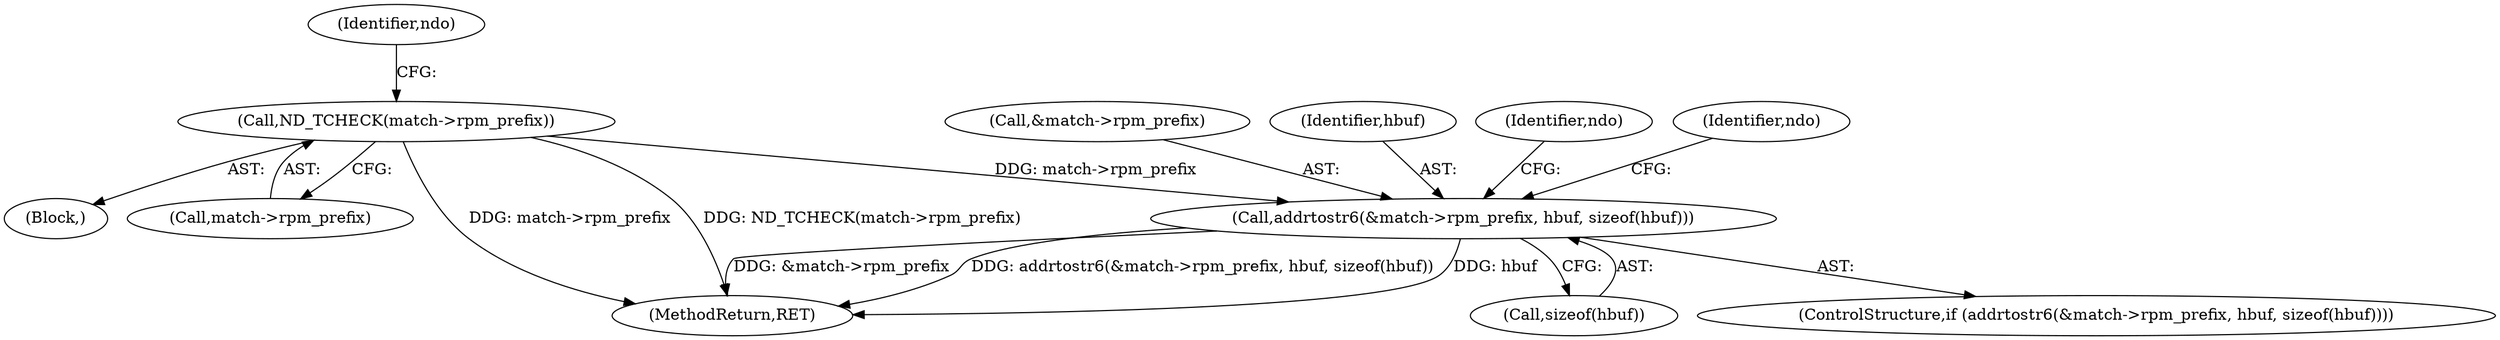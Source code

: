 digraph "0_tcpdump_d7505276842e85bfd067fa21cdb32b8a2dc3c5e4_2@pointer" {
"1000360" [label="(Call,addrtostr6(&match->rpm_prefix, hbuf, sizeof(hbuf)))"];
"1000274" [label="(Call,ND_TCHECK(match->rpm_prefix))"];
"1000281" [label="(Identifier,ndo)"];
"1000361" [label="(Call,&match->rpm_prefix)"];
"1000365" [label="(Identifier,hbuf)"];
"1000381" [label="(Identifier,ndo)"];
"1000360" [label="(Call,addrtostr6(&match->rpm_prefix, hbuf, sizeof(hbuf)))"];
"1000370" [label="(Identifier,ndo)"];
"1000359" [label="(ControlStructure,if (addrtostr6(&match->rpm_prefix, hbuf, sizeof(hbuf))))"];
"1000575" [label="(MethodReturn,RET)"];
"1000275" [label="(Call,match->rpm_prefix)"];
"1000366" [label="(Call,sizeof(hbuf))"];
"1000261" [label="(Block,)"];
"1000274" [label="(Call,ND_TCHECK(match->rpm_prefix))"];
"1000360" -> "1000359"  [label="AST: "];
"1000360" -> "1000366"  [label="CFG: "];
"1000361" -> "1000360"  [label="AST: "];
"1000365" -> "1000360"  [label="AST: "];
"1000366" -> "1000360"  [label="AST: "];
"1000370" -> "1000360"  [label="CFG: "];
"1000381" -> "1000360"  [label="CFG: "];
"1000360" -> "1000575"  [label="DDG: hbuf"];
"1000360" -> "1000575"  [label="DDG: &match->rpm_prefix"];
"1000360" -> "1000575"  [label="DDG: addrtostr6(&match->rpm_prefix, hbuf, sizeof(hbuf))"];
"1000274" -> "1000360"  [label="DDG: match->rpm_prefix"];
"1000274" -> "1000261"  [label="AST: "];
"1000274" -> "1000275"  [label="CFG: "];
"1000275" -> "1000274"  [label="AST: "];
"1000281" -> "1000274"  [label="CFG: "];
"1000274" -> "1000575"  [label="DDG: match->rpm_prefix"];
"1000274" -> "1000575"  [label="DDG: ND_TCHECK(match->rpm_prefix)"];
}
